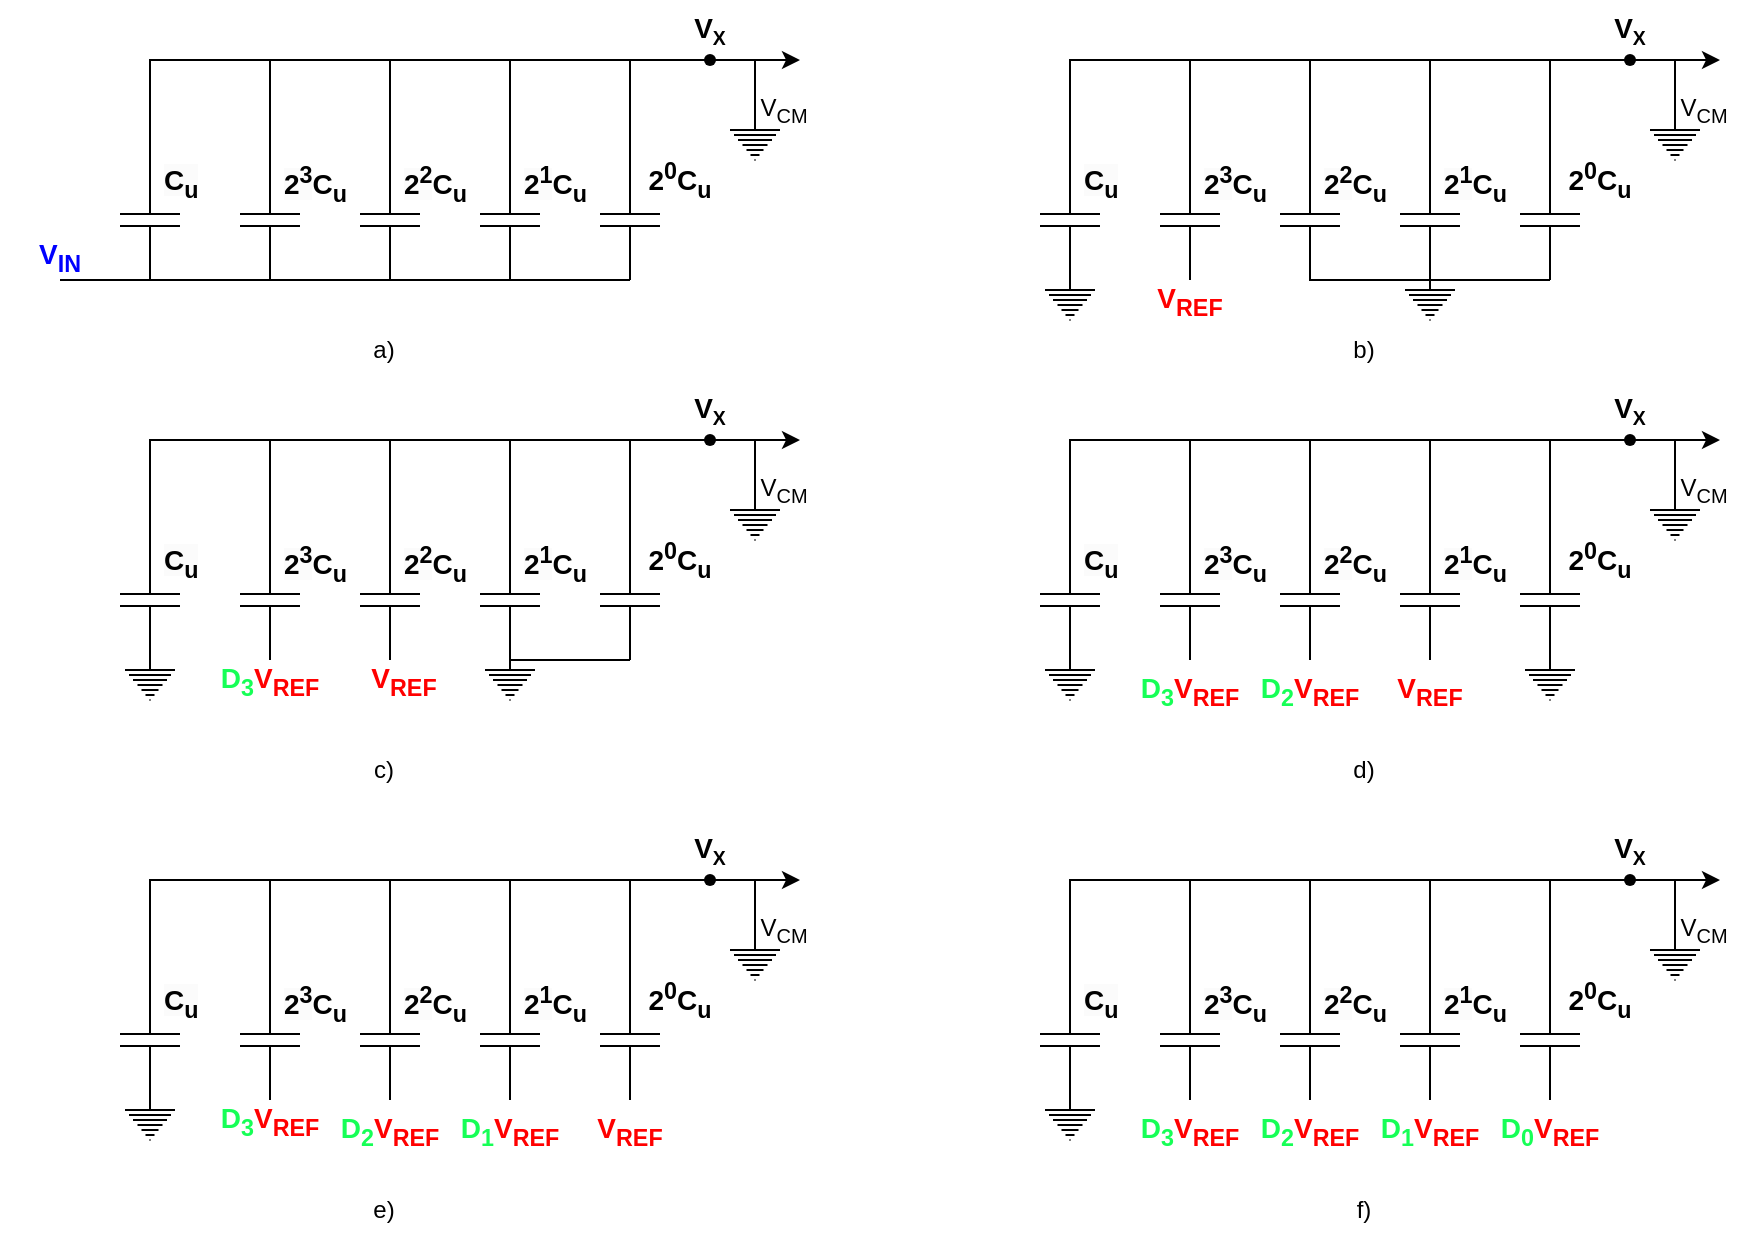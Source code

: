 <mxfile version="27.0.9">
  <diagram name="Page-1" id="g86PJRVJaRZaEtVmAjA3">
    <mxGraphModel dx="1158" dy="698" grid="1" gridSize="10" guides="1" tooltips="1" connect="1" arrows="1" fold="1" page="1" pageScale="1" pageWidth="1100" pageHeight="850" math="0" shadow="0">
      <root>
        <mxCell id="0" />
        <mxCell id="1" parent="0" />
        <mxCell id="wHqHXN-_HZQWXhaXYnvo-1" value="" style="pointerEvents=1;verticalLabelPosition=bottom;shadow=0;dashed=0;align=center;html=1;verticalAlign=top;shape=mxgraph.electrical.capacitors.capacitor_1;rotation=90;" vertex="1" parent="1">
          <mxGeometry x="163" y="205" width="60" height="30" as="geometry" />
        </mxCell>
        <mxCell id="wHqHXN-_HZQWXhaXYnvo-2" value="" style="pointerEvents=1;verticalLabelPosition=bottom;shadow=0;dashed=0;align=center;html=1;verticalAlign=top;shape=mxgraph.electrical.capacitors.capacitor_1;rotation=90;" vertex="1" parent="1">
          <mxGeometry x="223" y="205" width="60" height="30" as="geometry" />
        </mxCell>
        <mxCell id="wHqHXN-_HZQWXhaXYnvo-3" value="" style="pointerEvents=1;verticalLabelPosition=bottom;shadow=0;dashed=0;align=center;html=1;verticalAlign=top;shape=mxgraph.electrical.capacitors.capacitor_1;rotation=90;" vertex="1" parent="1">
          <mxGeometry x="283" y="205" width="60" height="30" as="geometry" />
        </mxCell>
        <mxCell id="wHqHXN-_HZQWXhaXYnvo-4" value="" style="pointerEvents=1;verticalLabelPosition=bottom;shadow=0;dashed=0;align=center;html=1;verticalAlign=top;shape=mxgraph.electrical.capacitors.capacitor_1;rotation=90;" vertex="1" parent="1">
          <mxGeometry x="343" y="205" width="60" height="30" as="geometry" />
        </mxCell>
        <mxCell id="wHqHXN-_HZQWXhaXYnvo-5" value="" style="pointerEvents=1;verticalLabelPosition=bottom;shadow=0;dashed=0;align=center;html=1;verticalAlign=top;shape=mxgraph.electrical.capacitors.capacitor_1;rotation=90;" vertex="1" parent="1">
          <mxGeometry x="403" y="205" width="60" height="30" as="geometry" />
        </mxCell>
        <mxCell id="wHqHXN-_HZQWXhaXYnvo-6" value="" style="endArrow=none;html=1;rounded=0;exitX=0;exitY=0.5;exitDx=0;exitDy=0;exitPerimeter=0;" edge="1" parent="1">
          <mxGeometry width="50" height="50" relative="1" as="geometry">
            <mxPoint x="193" y="206" as="sourcePoint" />
            <mxPoint x="193" y="140" as="targetPoint" />
          </mxGeometry>
        </mxCell>
        <mxCell id="wHqHXN-_HZQWXhaXYnvo-7" value="" style="endArrow=none;html=1;rounded=0;exitX=0;exitY=0.5;exitDx=0;exitDy=0;exitPerimeter=0;" edge="1" parent="1">
          <mxGeometry width="50" height="50" relative="1" as="geometry">
            <mxPoint x="253" y="205" as="sourcePoint" />
            <mxPoint x="253" y="140" as="targetPoint" />
          </mxGeometry>
        </mxCell>
        <mxCell id="wHqHXN-_HZQWXhaXYnvo-8" value="" style="endArrow=none;html=1;rounded=0;exitX=0;exitY=0.5;exitDx=0;exitDy=0;exitPerimeter=0;" edge="1" parent="1">
          <mxGeometry width="50" height="50" relative="1" as="geometry">
            <mxPoint x="313" y="216" as="sourcePoint" />
            <mxPoint x="313" y="140" as="targetPoint" />
          </mxGeometry>
        </mxCell>
        <mxCell id="wHqHXN-_HZQWXhaXYnvo-9" value="" style="endArrow=none;html=1;rounded=0;exitX=0;exitY=0.5;exitDx=0;exitDy=0;exitPerimeter=0;" edge="1" parent="1">
          <mxGeometry width="50" height="50" relative="1" as="geometry">
            <mxPoint x="373" y="211" as="sourcePoint" />
            <mxPoint x="373" y="140" as="targetPoint" />
          </mxGeometry>
        </mxCell>
        <mxCell id="wHqHXN-_HZQWXhaXYnvo-10" value="" style="endArrow=none;html=1;rounded=0;exitX=0;exitY=0.5;exitDx=0;exitDy=0;exitPerimeter=0;" edge="1" parent="1">
          <mxGeometry width="50" height="50" relative="1" as="geometry">
            <mxPoint x="433" y="210" as="sourcePoint" />
            <mxPoint x="433" y="140" as="targetPoint" />
          </mxGeometry>
        </mxCell>
        <mxCell id="wHqHXN-_HZQWXhaXYnvo-11" value="&lt;font style=&quot;font-size: 14px;&quot;&gt;&lt;b&gt;2&lt;sup style=&quot;&quot;&gt;0&lt;/sup&gt;&lt;/b&gt;&lt;/font&gt;&lt;b style=&quot;font-size: 14px;&quot;&gt;C&lt;sub&gt;u&lt;/sub&gt;&lt;/b&gt;" style="text;strokeColor=none;align=center;fillColor=none;html=1;verticalAlign=middle;whiteSpace=wrap;rounded=0;" vertex="1" parent="1">
          <mxGeometry x="428" y="185" width="60" height="30" as="geometry" />
        </mxCell>
        <mxCell id="wHqHXN-_HZQWXhaXYnvo-12" value="&lt;b style=&quot;forced-color-adjust: none; color: rgb(0, 0, 0); font-family: Helvetica; font-size: 14px; font-style: normal; font-variant-ligatures: normal; font-variant-caps: normal; letter-spacing: normal; orphans: 2; text-align: center; text-indent: 0px; text-transform: none; widows: 2; word-spacing: 0px; -webkit-text-stroke-width: 0px; white-space: normal; background-color: rgb(251, 251, 251); text-decoration-thickness: initial; text-decoration-style: initial; text-decoration-color: initial;&quot;&gt;2&lt;sup&gt;1&lt;/sup&gt;&lt;/b&gt;&lt;b style=&quot;font-size: 14px; text-align: center;&quot;&gt;C&lt;sub&gt;u&lt;/sub&gt;&lt;/b&gt;" style="text;whiteSpace=wrap;html=1;" vertex="1" parent="1">
          <mxGeometry x="378" y="182.5" width="60" height="40" as="geometry" />
        </mxCell>
        <mxCell id="wHqHXN-_HZQWXhaXYnvo-13" value="&lt;b style=&quot;forced-color-adjust: none; color: rgb(0, 0, 0); font-family: Helvetica; font-size: 14px; font-style: normal; font-variant-ligatures: normal; font-variant-caps: normal; letter-spacing: normal; orphans: 2; text-align: center; text-indent: 0px; text-transform: none; widows: 2; word-spacing: 0px; -webkit-text-stroke-width: 0px; white-space: normal; background-color: rgb(251, 251, 251); text-decoration-thickness: initial; text-decoration-style: initial; text-decoration-color: initial;&quot;&gt;2&lt;sup&gt;2&lt;/sup&gt;&lt;/b&gt;&lt;b style=&quot;font-size: 14px; text-align: center;&quot;&gt;C&lt;sub&gt;u&lt;/sub&gt;&lt;/b&gt;" style="text;whiteSpace=wrap;html=1;" vertex="1" parent="1">
          <mxGeometry x="318" y="182.5" width="60" height="40" as="geometry" />
        </mxCell>
        <mxCell id="wHqHXN-_HZQWXhaXYnvo-14" value="&lt;b style=&quot;forced-color-adjust: none; color: rgb(0, 0, 0); font-family: Helvetica; font-size: 14px; font-style: normal; font-variant-ligatures: normal; font-variant-caps: normal; letter-spacing: normal; orphans: 2; text-align: center; text-indent: 0px; text-transform: none; widows: 2; word-spacing: 0px; -webkit-text-stroke-width: 0px; white-space: normal; background-color: rgb(251, 251, 251); text-decoration-thickness: initial; text-decoration-style: initial; text-decoration-color: initial;&quot;&gt;2&lt;sup&gt;3&lt;/sup&gt;&lt;/b&gt;&lt;b style=&quot;font-size: 14px; text-align: center;&quot;&gt;C&lt;sub&gt;u&lt;/sub&gt;&lt;/b&gt;" style="text;whiteSpace=wrap;html=1;" vertex="1" parent="1">
          <mxGeometry x="258" y="182.5" width="60" height="40" as="geometry" />
        </mxCell>
        <mxCell id="wHqHXN-_HZQWXhaXYnvo-15" value="&lt;div style=&quot;text-align: center;&quot;&gt;&lt;span style=&quot;font-size: 14px; background-color: rgb(251, 251, 251);&quot;&gt;&lt;b&gt;C&lt;sub&gt;u&lt;/sub&gt;&lt;/b&gt;&lt;/span&gt;&lt;/div&gt;" style="text;whiteSpace=wrap;html=1;" vertex="1" parent="1">
          <mxGeometry x="198" y="185" width="45" height="35" as="geometry" />
        </mxCell>
        <mxCell id="wHqHXN-_HZQWXhaXYnvo-16" value="" style="shape=waypoint;sketch=0;fillStyle=solid;size=6;pointerEvents=1;points=[];fillColor=none;resizable=0;rotatable=0;perimeter=centerPerimeter;snapToPoint=1;" vertex="1" parent="1">
          <mxGeometry x="463" y="130" width="20" height="20" as="geometry" />
        </mxCell>
        <mxCell id="wHqHXN-_HZQWXhaXYnvo-17" value="" style="endArrow=none;html=1;rounded=0;entryX=0;entryY=0.835;entryDx=0;entryDy=0;entryPerimeter=0;" edge="1" parent="1">
          <mxGeometry width="50" height="50" relative="1" as="geometry">
            <mxPoint x="192.5" y="140" as="sourcePoint" />
            <mxPoint x="510" y="140" as="targetPoint" />
          </mxGeometry>
        </mxCell>
        <mxCell id="wHqHXN-_HZQWXhaXYnvo-18" value="&lt;b&gt;&lt;font style=&quot;font-size: 14px;&quot;&gt;V&lt;/font&gt;&lt;font style=&quot;font-size: 11.667px;&quot;&gt;&lt;sub&gt;X&lt;/sub&gt;&lt;/font&gt;&lt;/b&gt;" style="text;strokeColor=none;align=center;fillColor=none;html=1;verticalAlign=middle;whiteSpace=wrap;rounded=0;" vertex="1" parent="1">
          <mxGeometry x="443" y="110" width="60" height="30" as="geometry" />
        </mxCell>
        <mxCell id="wHqHXN-_HZQWXhaXYnvo-19" value="" style="endArrow=classic;html=1;rounded=0;exitX=0.25;exitY=1;exitDx=0;exitDy=0;" edge="1" parent="1" source="wHqHXN-_HZQWXhaXYnvo-18">
          <mxGeometry width="50" height="50" relative="1" as="geometry">
            <mxPoint x="318" y="240" as="sourcePoint" />
            <mxPoint x="518" y="140" as="targetPoint" />
          </mxGeometry>
        </mxCell>
        <mxCell id="wHqHXN-_HZQWXhaXYnvo-20" value="" style="endArrow=none;html=1;rounded=0;entryX=1;entryY=0.5;entryDx=0;entryDy=0;entryPerimeter=0;" edge="1" parent="1" target="wHqHXN-_HZQWXhaXYnvo-5">
          <mxGeometry width="50" height="50" relative="1" as="geometry">
            <mxPoint x="148" y="250" as="sourcePoint" />
            <mxPoint x="358" y="160" as="targetPoint" />
          </mxGeometry>
        </mxCell>
        <mxCell id="wHqHXN-_HZQWXhaXYnvo-21" value="&lt;b&gt;&lt;font style=&quot;font-size: 14px;&quot;&gt;V&lt;sub style=&quot;&quot;&gt;IN&lt;/sub&gt;&lt;/font&gt;&lt;/b&gt;" style="text;strokeColor=none;align=center;fillColor=none;html=1;verticalAlign=middle;whiteSpace=wrap;rounded=0;fontColor=#0000FF;" vertex="1" parent="1">
          <mxGeometry x="118" y="222.5" width="60" height="30" as="geometry" />
        </mxCell>
        <mxCell id="wHqHXN-_HZQWXhaXYnvo-22" value="" style="pointerEvents=1;verticalLabelPosition=bottom;shadow=0;dashed=0;align=center;html=1;verticalAlign=top;shape=mxgraph.electrical.signal_sources.protective_earth;" vertex="1" parent="1">
          <mxGeometry x="483" y="170" width="25" height="20" as="geometry" />
        </mxCell>
        <mxCell id="wHqHXN-_HZQWXhaXYnvo-23" value="" style="endArrow=none;html=1;rounded=0;exitX=0.5;exitY=0;exitDx=0;exitDy=0;exitPerimeter=0;" edge="1" parent="1" source="wHqHXN-_HZQWXhaXYnvo-22">
          <mxGeometry width="50" height="50" relative="1" as="geometry">
            <mxPoint x="485.5" y="175" as="sourcePoint" />
            <mxPoint x="496" y="140" as="targetPoint" />
            <Array as="points">
              <mxPoint x="495.5" y="140" />
            </Array>
          </mxGeometry>
        </mxCell>
        <mxCell id="wHqHXN-_HZQWXhaXYnvo-24" value="V&lt;sub&gt;CM&lt;/sub&gt;" style="text;strokeColor=none;align=center;fillColor=none;html=1;verticalAlign=middle;whiteSpace=wrap;rounded=0;" vertex="1" parent="1">
          <mxGeometry x="495.5" y="160" width="27.5" height="10" as="geometry" />
        </mxCell>
        <mxCell id="wHqHXN-_HZQWXhaXYnvo-25" value="" style="pointerEvents=1;verticalLabelPosition=bottom;shadow=0;dashed=0;align=center;html=1;verticalAlign=top;shape=mxgraph.electrical.capacitors.capacitor_1;rotation=90;" vertex="1" parent="1">
          <mxGeometry x="623" y="205" width="60" height="30" as="geometry" />
        </mxCell>
        <mxCell id="wHqHXN-_HZQWXhaXYnvo-26" value="" style="pointerEvents=1;verticalLabelPosition=bottom;shadow=0;dashed=0;align=center;html=1;verticalAlign=top;shape=mxgraph.electrical.capacitors.capacitor_1;rotation=90;" vertex="1" parent="1">
          <mxGeometry x="683" y="205" width="60" height="30" as="geometry" />
        </mxCell>
        <mxCell id="wHqHXN-_HZQWXhaXYnvo-27" value="" style="pointerEvents=1;verticalLabelPosition=bottom;shadow=0;dashed=0;align=center;html=1;verticalAlign=top;shape=mxgraph.electrical.capacitors.capacitor_1;rotation=90;" vertex="1" parent="1">
          <mxGeometry x="743" y="205" width="60" height="30" as="geometry" />
        </mxCell>
        <mxCell id="wHqHXN-_HZQWXhaXYnvo-28" value="" style="pointerEvents=1;verticalLabelPosition=bottom;shadow=0;dashed=0;align=center;html=1;verticalAlign=top;shape=mxgraph.electrical.capacitors.capacitor_1;rotation=90;" vertex="1" parent="1">
          <mxGeometry x="803" y="205" width="60" height="30" as="geometry" />
        </mxCell>
        <mxCell id="wHqHXN-_HZQWXhaXYnvo-29" value="" style="pointerEvents=1;verticalLabelPosition=bottom;shadow=0;dashed=0;align=center;html=1;verticalAlign=top;shape=mxgraph.electrical.capacitors.capacitor_1;rotation=90;" vertex="1" parent="1">
          <mxGeometry x="863" y="205" width="60" height="30" as="geometry" />
        </mxCell>
        <mxCell id="wHqHXN-_HZQWXhaXYnvo-30" value="" style="endArrow=none;html=1;rounded=0;exitX=0;exitY=0.5;exitDx=0;exitDy=0;exitPerimeter=0;" edge="1" parent="1">
          <mxGeometry width="50" height="50" relative="1" as="geometry">
            <mxPoint x="653" y="206" as="sourcePoint" />
            <mxPoint x="653" y="140" as="targetPoint" />
          </mxGeometry>
        </mxCell>
        <mxCell id="wHqHXN-_HZQWXhaXYnvo-31" value="" style="endArrow=none;html=1;rounded=0;exitX=0;exitY=0.5;exitDx=0;exitDy=0;exitPerimeter=0;" edge="1" parent="1">
          <mxGeometry width="50" height="50" relative="1" as="geometry">
            <mxPoint x="713" y="205" as="sourcePoint" />
            <mxPoint x="713" y="140" as="targetPoint" />
          </mxGeometry>
        </mxCell>
        <mxCell id="wHqHXN-_HZQWXhaXYnvo-32" value="" style="endArrow=none;html=1;rounded=0;exitX=0;exitY=0.5;exitDx=0;exitDy=0;exitPerimeter=0;" edge="1" parent="1">
          <mxGeometry width="50" height="50" relative="1" as="geometry">
            <mxPoint x="773" y="216" as="sourcePoint" />
            <mxPoint x="773" y="140" as="targetPoint" />
          </mxGeometry>
        </mxCell>
        <mxCell id="wHqHXN-_HZQWXhaXYnvo-33" value="" style="endArrow=none;html=1;rounded=0;exitX=0;exitY=0.5;exitDx=0;exitDy=0;exitPerimeter=0;" edge="1" parent="1">
          <mxGeometry width="50" height="50" relative="1" as="geometry">
            <mxPoint x="833" y="211" as="sourcePoint" />
            <mxPoint x="833" y="140" as="targetPoint" />
          </mxGeometry>
        </mxCell>
        <mxCell id="wHqHXN-_HZQWXhaXYnvo-34" value="" style="endArrow=none;html=1;rounded=0;exitX=0;exitY=0.5;exitDx=0;exitDy=0;exitPerimeter=0;" edge="1" parent="1">
          <mxGeometry width="50" height="50" relative="1" as="geometry">
            <mxPoint x="893" y="210" as="sourcePoint" />
            <mxPoint x="893" y="140" as="targetPoint" />
          </mxGeometry>
        </mxCell>
        <mxCell id="wHqHXN-_HZQWXhaXYnvo-35" value="&lt;font style=&quot;font-size: 14px;&quot;&gt;&lt;b&gt;2&lt;sup style=&quot;&quot;&gt;0&lt;/sup&gt;&lt;/b&gt;&lt;/font&gt;&lt;b style=&quot;font-size: 14px;&quot;&gt;C&lt;sub&gt;u&lt;/sub&gt;&lt;/b&gt;" style="text;strokeColor=none;align=center;fillColor=none;html=1;verticalAlign=middle;whiteSpace=wrap;rounded=0;" vertex="1" parent="1">
          <mxGeometry x="888" y="185" width="60" height="30" as="geometry" />
        </mxCell>
        <mxCell id="wHqHXN-_HZQWXhaXYnvo-36" value="&lt;b style=&quot;forced-color-adjust: none; color: rgb(0, 0, 0); font-family: Helvetica; font-size: 14px; font-style: normal; font-variant-ligatures: normal; font-variant-caps: normal; letter-spacing: normal; orphans: 2; text-align: center; text-indent: 0px; text-transform: none; widows: 2; word-spacing: 0px; -webkit-text-stroke-width: 0px; white-space: normal; background-color: rgb(251, 251, 251); text-decoration-thickness: initial; text-decoration-style: initial; text-decoration-color: initial;&quot;&gt;2&lt;sup&gt;1&lt;/sup&gt;&lt;/b&gt;&lt;b style=&quot;font-size: 14px; text-align: center;&quot;&gt;C&lt;sub&gt;u&lt;/sub&gt;&lt;/b&gt;" style="text;whiteSpace=wrap;html=1;" vertex="1" parent="1">
          <mxGeometry x="838" y="182.5" width="60" height="40" as="geometry" />
        </mxCell>
        <mxCell id="wHqHXN-_HZQWXhaXYnvo-37" value="&lt;b style=&quot;forced-color-adjust: none; color: rgb(0, 0, 0); font-family: Helvetica; font-size: 14px; font-style: normal; font-variant-ligatures: normal; font-variant-caps: normal; letter-spacing: normal; orphans: 2; text-align: center; text-indent: 0px; text-transform: none; widows: 2; word-spacing: 0px; -webkit-text-stroke-width: 0px; white-space: normal; background-color: rgb(251, 251, 251); text-decoration-thickness: initial; text-decoration-style: initial; text-decoration-color: initial;&quot;&gt;2&lt;sup&gt;2&lt;/sup&gt;&lt;/b&gt;&lt;b style=&quot;font-size: 14px; text-align: center;&quot;&gt;C&lt;sub&gt;u&lt;/sub&gt;&lt;/b&gt;" style="text;whiteSpace=wrap;html=1;" vertex="1" parent="1">
          <mxGeometry x="778" y="182.5" width="60" height="40" as="geometry" />
        </mxCell>
        <mxCell id="wHqHXN-_HZQWXhaXYnvo-38" value="&lt;b style=&quot;forced-color-adjust: none; color: rgb(0, 0, 0); font-family: Helvetica; font-size: 14px; font-style: normal; font-variant-ligatures: normal; font-variant-caps: normal; letter-spacing: normal; orphans: 2; text-align: center; text-indent: 0px; text-transform: none; widows: 2; word-spacing: 0px; -webkit-text-stroke-width: 0px; white-space: normal; background-color: rgb(251, 251, 251); text-decoration-thickness: initial; text-decoration-style: initial; text-decoration-color: initial;&quot;&gt;2&lt;sup&gt;3&lt;/sup&gt;&lt;/b&gt;&lt;b style=&quot;font-size: 14px; text-align: center;&quot;&gt;C&lt;sub&gt;u&lt;/sub&gt;&lt;/b&gt;" style="text;whiteSpace=wrap;html=1;" vertex="1" parent="1">
          <mxGeometry x="718" y="182.5" width="60" height="40" as="geometry" />
        </mxCell>
        <mxCell id="wHqHXN-_HZQWXhaXYnvo-39" value="&lt;div style=&quot;text-align: center;&quot;&gt;&lt;span style=&quot;font-size: 14px; background-color: rgb(251, 251, 251);&quot;&gt;&lt;b&gt;C&lt;sub&gt;u&lt;/sub&gt;&lt;/b&gt;&lt;/span&gt;&lt;/div&gt;" style="text;whiteSpace=wrap;html=1;" vertex="1" parent="1">
          <mxGeometry x="658" y="185" width="45" height="35" as="geometry" />
        </mxCell>
        <mxCell id="wHqHXN-_HZQWXhaXYnvo-40" value="" style="shape=waypoint;sketch=0;fillStyle=solid;size=6;pointerEvents=1;points=[];fillColor=none;resizable=0;rotatable=0;perimeter=centerPerimeter;snapToPoint=1;" vertex="1" parent="1">
          <mxGeometry x="923" y="130" width="20" height="20" as="geometry" />
        </mxCell>
        <mxCell id="wHqHXN-_HZQWXhaXYnvo-41" value="" style="endArrow=none;html=1;rounded=0;entryX=0;entryY=0.835;entryDx=0;entryDy=0;entryPerimeter=0;" edge="1" parent="1">
          <mxGeometry width="50" height="50" relative="1" as="geometry">
            <mxPoint x="652.5" y="140" as="sourcePoint" />
            <mxPoint x="970" y="140" as="targetPoint" />
          </mxGeometry>
        </mxCell>
        <mxCell id="wHqHXN-_HZQWXhaXYnvo-42" value="&lt;b&gt;&lt;font style=&quot;font-size: 14px;&quot;&gt;V&lt;/font&gt;&lt;font style=&quot;font-size: 11.667px;&quot;&gt;&lt;sub&gt;X&lt;/sub&gt;&lt;/font&gt;&lt;/b&gt;" style="text;strokeColor=none;align=center;fillColor=none;html=1;verticalAlign=middle;whiteSpace=wrap;rounded=0;" vertex="1" parent="1">
          <mxGeometry x="903" y="110" width="60" height="30" as="geometry" />
        </mxCell>
        <mxCell id="wHqHXN-_HZQWXhaXYnvo-43" value="" style="endArrow=classic;html=1;rounded=0;exitX=0.25;exitY=1;exitDx=0;exitDy=0;" edge="1" parent="1" source="wHqHXN-_HZQWXhaXYnvo-42">
          <mxGeometry width="50" height="50" relative="1" as="geometry">
            <mxPoint x="778" y="240" as="sourcePoint" />
            <mxPoint x="978" y="140" as="targetPoint" />
          </mxGeometry>
        </mxCell>
        <mxCell id="wHqHXN-_HZQWXhaXYnvo-44" value="" style="endArrow=none;html=1;rounded=0;entryX=1;entryY=0.5;entryDx=0;entryDy=0;entryPerimeter=0;" edge="1" parent="1" target="wHqHXN-_HZQWXhaXYnvo-29">
          <mxGeometry width="50" height="50" relative="1" as="geometry">
            <mxPoint x="772.5" y="250" as="sourcePoint" />
            <mxPoint x="818" y="160" as="targetPoint" />
          </mxGeometry>
        </mxCell>
        <mxCell id="wHqHXN-_HZQWXhaXYnvo-45" value="&lt;span style=&quot;font-size: 14px;&quot;&gt;&lt;b&gt;V&lt;sub&gt;REF&lt;/sub&gt;&lt;/b&gt;&lt;/span&gt;" style="text;strokeColor=none;align=center;fillColor=none;html=1;verticalAlign=middle;whiteSpace=wrap;rounded=0;fontColor=#FF0000;" vertex="1" parent="1">
          <mxGeometry x="683" y="245" width="60" height="30" as="geometry" />
        </mxCell>
        <mxCell id="wHqHXN-_HZQWXhaXYnvo-46" value="" style="pointerEvents=1;verticalLabelPosition=bottom;shadow=0;dashed=0;align=center;html=1;verticalAlign=top;shape=mxgraph.electrical.signal_sources.protective_earth;" vertex="1" parent="1">
          <mxGeometry x="943" y="170" width="25" height="20" as="geometry" />
        </mxCell>
        <mxCell id="wHqHXN-_HZQWXhaXYnvo-47" value="" style="endArrow=none;html=1;rounded=0;exitX=0.5;exitY=0;exitDx=0;exitDy=0;exitPerimeter=0;" edge="1" parent="1" source="wHqHXN-_HZQWXhaXYnvo-46">
          <mxGeometry width="50" height="50" relative="1" as="geometry">
            <mxPoint x="945.5" y="175" as="sourcePoint" />
            <mxPoint x="956" y="140" as="targetPoint" />
            <Array as="points">
              <mxPoint x="955.5" y="140" />
            </Array>
          </mxGeometry>
        </mxCell>
        <mxCell id="wHqHXN-_HZQWXhaXYnvo-48" value="V&lt;sub&gt;CM&lt;/sub&gt;" style="text;strokeColor=none;align=center;fillColor=none;html=1;verticalAlign=middle;whiteSpace=wrap;rounded=0;" vertex="1" parent="1">
          <mxGeometry x="955.5" y="160" width="27.5" height="10" as="geometry" />
        </mxCell>
        <mxCell id="wHqHXN-_HZQWXhaXYnvo-49" value="" style="pointerEvents=1;verticalLabelPosition=bottom;shadow=0;dashed=0;align=center;html=1;verticalAlign=top;shape=mxgraph.electrical.signal_sources.protective_earth;" vertex="1" parent="1">
          <mxGeometry x="820.5" y="250" width="25" height="20" as="geometry" />
        </mxCell>
        <mxCell id="wHqHXN-_HZQWXhaXYnvo-50" value="" style="pointerEvents=1;verticalLabelPosition=bottom;shadow=0;dashed=0;align=center;html=1;verticalAlign=top;shape=mxgraph.electrical.signal_sources.protective_earth;" vertex="1" parent="1">
          <mxGeometry x="640.5" y="250" width="25" height="20" as="geometry" />
        </mxCell>
        <mxCell id="wHqHXN-_HZQWXhaXYnvo-51" value="" style="pointerEvents=1;verticalLabelPosition=bottom;shadow=0;dashed=0;align=center;html=1;verticalAlign=top;shape=mxgraph.electrical.capacitors.capacitor_1;rotation=90;" vertex="1" parent="1">
          <mxGeometry x="163" y="395" width="60" height="30" as="geometry" />
        </mxCell>
        <mxCell id="wHqHXN-_HZQWXhaXYnvo-52" value="" style="pointerEvents=1;verticalLabelPosition=bottom;shadow=0;dashed=0;align=center;html=1;verticalAlign=top;shape=mxgraph.electrical.capacitors.capacitor_1;rotation=90;" vertex="1" parent="1">
          <mxGeometry x="223" y="395" width="60" height="30" as="geometry" />
        </mxCell>
        <mxCell id="wHqHXN-_HZQWXhaXYnvo-53" value="" style="pointerEvents=1;verticalLabelPosition=bottom;shadow=0;dashed=0;align=center;html=1;verticalAlign=top;shape=mxgraph.electrical.capacitors.capacitor_1;rotation=90;" vertex="1" parent="1">
          <mxGeometry x="283" y="395" width="60" height="30" as="geometry" />
        </mxCell>
        <mxCell id="wHqHXN-_HZQWXhaXYnvo-54" value="" style="pointerEvents=1;verticalLabelPosition=bottom;shadow=0;dashed=0;align=center;html=1;verticalAlign=top;shape=mxgraph.electrical.capacitors.capacitor_1;rotation=90;" vertex="1" parent="1">
          <mxGeometry x="343" y="395" width="60" height="30" as="geometry" />
        </mxCell>
        <mxCell id="wHqHXN-_HZQWXhaXYnvo-55" value="" style="pointerEvents=1;verticalLabelPosition=bottom;shadow=0;dashed=0;align=center;html=1;verticalAlign=top;shape=mxgraph.electrical.capacitors.capacitor_1;rotation=90;" vertex="1" parent="1">
          <mxGeometry x="403" y="395" width="60" height="30" as="geometry" />
        </mxCell>
        <mxCell id="wHqHXN-_HZQWXhaXYnvo-56" value="" style="endArrow=none;html=1;rounded=0;exitX=0;exitY=0.5;exitDx=0;exitDy=0;exitPerimeter=0;" edge="1" parent="1">
          <mxGeometry width="50" height="50" relative="1" as="geometry">
            <mxPoint x="193" y="396" as="sourcePoint" />
            <mxPoint x="193" y="330" as="targetPoint" />
          </mxGeometry>
        </mxCell>
        <mxCell id="wHqHXN-_HZQWXhaXYnvo-57" value="" style="endArrow=none;html=1;rounded=0;exitX=0;exitY=0.5;exitDx=0;exitDy=0;exitPerimeter=0;" edge="1" parent="1">
          <mxGeometry width="50" height="50" relative="1" as="geometry">
            <mxPoint x="253" y="395" as="sourcePoint" />
            <mxPoint x="253" y="330" as="targetPoint" />
          </mxGeometry>
        </mxCell>
        <mxCell id="wHqHXN-_HZQWXhaXYnvo-58" value="" style="endArrow=none;html=1;rounded=0;exitX=0;exitY=0.5;exitDx=0;exitDy=0;exitPerimeter=0;" edge="1" parent="1">
          <mxGeometry width="50" height="50" relative="1" as="geometry">
            <mxPoint x="313" y="406" as="sourcePoint" />
            <mxPoint x="313" y="330" as="targetPoint" />
          </mxGeometry>
        </mxCell>
        <mxCell id="wHqHXN-_HZQWXhaXYnvo-59" value="" style="endArrow=none;html=1;rounded=0;exitX=0;exitY=0.5;exitDx=0;exitDy=0;exitPerimeter=0;" edge="1" parent="1">
          <mxGeometry width="50" height="50" relative="1" as="geometry">
            <mxPoint x="373" y="401" as="sourcePoint" />
            <mxPoint x="373" y="330" as="targetPoint" />
          </mxGeometry>
        </mxCell>
        <mxCell id="wHqHXN-_HZQWXhaXYnvo-60" value="" style="endArrow=none;html=1;rounded=0;exitX=0;exitY=0.5;exitDx=0;exitDy=0;exitPerimeter=0;" edge="1" parent="1">
          <mxGeometry width="50" height="50" relative="1" as="geometry">
            <mxPoint x="433" y="400" as="sourcePoint" />
            <mxPoint x="433" y="330" as="targetPoint" />
          </mxGeometry>
        </mxCell>
        <mxCell id="wHqHXN-_HZQWXhaXYnvo-61" value="&lt;font style=&quot;font-size: 14px;&quot;&gt;&lt;b&gt;2&lt;sup style=&quot;&quot;&gt;0&lt;/sup&gt;&lt;/b&gt;&lt;/font&gt;&lt;b style=&quot;font-size: 14px;&quot;&gt;C&lt;sub&gt;u&lt;/sub&gt;&lt;/b&gt;" style="text;strokeColor=none;align=center;fillColor=none;html=1;verticalAlign=middle;whiteSpace=wrap;rounded=0;" vertex="1" parent="1">
          <mxGeometry x="428" y="375" width="60" height="30" as="geometry" />
        </mxCell>
        <mxCell id="wHqHXN-_HZQWXhaXYnvo-62" value="&lt;b style=&quot;forced-color-adjust: none; color: rgb(0, 0, 0); font-family: Helvetica; font-size: 14px; font-style: normal; font-variant-ligatures: normal; font-variant-caps: normal; letter-spacing: normal; orphans: 2; text-align: center; text-indent: 0px; text-transform: none; widows: 2; word-spacing: 0px; -webkit-text-stroke-width: 0px; white-space: normal; background-color: rgb(251, 251, 251); text-decoration-thickness: initial; text-decoration-style: initial; text-decoration-color: initial;&quot;&gt;2&lt;sup&gt;1&lt;/sup&gt;&lt;/b&gt;&lt;b style=&quot;font-size: 14px; text-align: center;&quot;&gt;C&lt;sub&gt;u&lt;/sub&gt;&lt;/b&gt;" style="text;whiteSpace=wrap;html=1;" vertex="1" parent="1">
          <mxGeometry x="378" y="372.5" width="60" height="40" as="geometry" />
        </mxCell>
        <mxCell id="wHqHXN-_HZQWXhaXYnvo-63" value="&lt;b style=&quot;forced-color-adjust: none; color: rgb(0, 0, 0); font-family: Helvetica; font-size: 14px; font-style: normal; font-variant-ligatures: normal; font-variant-caps: normal; letter-spacing: normal; orphans: 2; text-align: center; text-indent: 0px; text-transform: none; widows: 2; word-spacing: 0px; -webkit-text-stroke-width: 0px; white-space: normal; background-color: rgb(251, 251, 251); text-decoration-thickness: initial; text-decoration-style: initial; text-decoration-color: initial;&quot;&gt;2&lt;sup&gt;2&lt;/sup&gt;&lt;/b&gt;&lt;b style=&quot;font-size: 14px; text-align: center;&quot;&gt;C&lt;sub&gt;u&lt;/sub&gt;&lt;/b&gt;" style="text;whiteSpace=wrap;html=1;" vertex="1" parent="1">
          <mxGeometry x="318" y="372.5" width="60" height="40" as="geometry" />
        </mxCell>
        <mxCell id="wHqHXN-_HZQWXhaXYnvo-64" value="&lt;b style=&quot;forced-color-adjust: none; color: rgb(0, 0, 0); font-family: Helvetica; font-size: 14px; font-style: normal; font-variant-ligatures: normal; font-variant-caps: normal; letter-spacing: normal; orphans: 2; text-align: center; text-indent: 0px; text-transform: none; widows: 2; word-spacing: 0px; -webkit-text-stroke-width: 0px; white-space: normal; background-color: rgb(251, 251, 251); text-decoration-thickness: initial; text-decoration-style: initial; text-decoration-color: initial;&quot;&gt;2&lt;sup&gt;3&lt;/sup&gt;&lt;/b&gt;&lt;b style=&quot;font-size: 14px; text-align: center;&quot;&gt;C&lt;sub&gt;u&lt;/sub&gt;&lt;/b&gt;" style="text;whiteSpace=wrap;html=1;" vertex="1" parent="1">
          <mxGeometry x="258" y="372.5" width="60" height="40" as="geometry" />
        </mxCell>
        <mxCell id="wHqHXN-_HZQWXhaXYnvo-65" value="&lt;div style=&quot;text-align: center;&quot;&gt;&lt;span style=&quot;font-size: 14px; background-color: rgb(251, 251, 251);&quot;&gt;&lt;b&gt;C&lt;sub&gt;u&lt;/sub&gt;&lt;/b&gt;&lt;/span&gt;&lt;/div&gt;" style="text;whiteSpace=wrap;html=1;" vertex="1" parent="1">
          <mxGeometry x="198" y="375" width="45" height="35" as="geometry" />
        </mxCell>
        <mxCell id="wHqHXN-_HZQWXhaXYnvo-66" value="" style="shape=waypoint;sketch=0;fillStyle=solid;size=6;pointerEvents=1;points=[];fillColor=none;resizable=0;rotatable=0;perimeter=centerPerimeter;snapToPoint=1;" vertex="1" parent="1">
          <mxGeometry x="463" y="320" width="20" height="20" as="geometry" />
        </mxCell>
        <mxCell id="wHqHXN-_HZQWXhaXYnvo-67" value="" style="endArrow=none;html=1;rounded=0;entryX=0;entryY=0.835;entryDx=0;entryDy=0;entryPerimeter=0;" edge="1" parent="1">
          <mxGeometry width="50" height="50" relative="1" as="geometry">
            <mxPoint x="192.5" y="330" as="sourcePoint" />
            <mxPoint x="510" y="330" as="targetPoint" />
          </mxGeometry>
        </mxCell>
        <mxCell id="wHqHXN-_HZQWXhaXYnvo-68" value="&lt;b&gt;&lt;font style=&quot;font-size: 14px;&quot;&gt;V&lt;/font&gt;&lt;font style=&quot;font-size: 11.667px;&quot;&gt;&lt;sub&gt;X&lt;/sub&gt;&lt;/font&gt;&lt;/b&gt;" style="text;strokeColor=none;align=center;fillColor=none;html=1;verticalAlign=middle;whiteSpace=wrap;rounded=0;" vertex="1" parent="1">
          <mxGeometry x="443" y="300" width="60" height="30" as="geometry" />
        </mxCell>
        <mxCell id="wHqHXN-_HZQWXhaXYnvo-69" value="" style="endArrow=classic;html=1;rounded=0;exitX=0.25;exitY=1;exitDx=0;exitDy=0;" edge="1" parent="1" source="wHqHXN-_HZQWXhaXYnvo-68">
          <mxGeometry width="50" height="50" relative="1" as="geometry">
            <mxPoint x="318" y="430" as="sourcePoint" />
            <mxPoint x="518" y="330" as="targetPoint" />
          </mxGeometry>
        </mxCell>
        <mxCell id="wHqHXN-_HZQWXhaXYnvo-70" value="" style="endArrow=none;html=1;rounded=0;entryX=1;entryY=0.5;entryDx=0;entryDy=0;entryPerimeter=0;exitX=0.5;exitY=0;exitDx=0;exitDy=0;exitPerimeter=0;" edge="1" parent="1" target="wHqHXN-_HZQWXhaXYnvo-55" source="wHqHXN-_HZQWXhaXYnvo-75">
          <mxGeometry width="50" height="50" relative="1" as="geometry">
            <mxPoint x="312.5" y="440" as="sourcePoint" />
            <mxPoint x="358" y="350" as="targetPoint" />
          </mxGeometry>
        </mxCell>
        <mxCell id="wHqHXN-_HZQWXhaXYnvo-71" value="&lt;span style=&quot;font-size: 14px;&quot;&gt;&lt;b&gt;&lt;font style=&quot;color: rgb(22, 255, 86);&quot;&gt;D&lt;sub style=&quot;&quot;&gt;3&lt;/sub&gt;&lt;/font&gt;V&lt;sub&gt;REF&lt;/sub&gt;&lt;/b&gt;&lt;/span&gt;" style="text;strokeColor=none;align=center;fillColor=none;html=1;verticalAlign=middle;whiteSpace=wrap;rounded=0;fontColor=#FF0000;" vertex="1" parent="1">
          <mxGeometry x="223" y="435" width="60" height="30" as="geometry" />
        </mxCell>
        <mxCell id="wHqHXN-_HZQWXhaXYnvo-72" value="" style="pointerEvents=1;verticalLabelPosition=bottom;shadow=0;dashed=0;align=center;html=1;verticalAlign=top;shape=mxgraph.electrical.signal_sources.protective_earth;" vertex="1" parent="1">
          <mxGeometry x="483" y="360" width="25" height="20" as="geometry" />
        </mxCell>
        <mxCell id="wHqHXN-_HZQWXhaXYnvo-73" value="" style="endArrow=none;html=1;rounded=0;exitX=0.5;exitY=0;exitDx=0;exitDy=0;exitPerimeter=0;" edge="1" parent="1" source="wHqHXN-_HZQWXhaXYnvo-72">
          <mxGeometry width="50" height="50" relative="1" as="geometry">
            <mxPoint x="485.5" y="365" as="sourcePoint" />
            <mxPoint x="496" y="330" as="targetPoint" />
            <Array as="points">
              <mxPoint x="495.5" y="330" />
            </Array>
          </mxGeometry>
        </mxCell>
        <mxCell id="wHqHXN-_HZQWXhaXYnvo-74" value="V&lt;sub&gt;CM&lt;/sub&gt;" style="text;strokeColor=none;align=center;fillColor=none;html=1;verticalAlign=middle;whiteSpace=wrap;rounded=0;" vertex="1" parent="1">
          <mxGeometry x="495.5" y="350" width="27.5" height="10" as="geometry" />
        </mxCell>
        <mxCell id="wHqHXN-_HZQWXhaXYnvo-75" value="" style="pointerEvents=1;verticalLabelPosition=bottom;shadow=0;dashed=0;align=center;html=1;verticalAlign=top;shape=mxgraph.electrical.signal_sources.protective_earth;" vertex="1" parent="1">
          <mxGeometry x="360.5" y="440" width="25" height="20" as="geometry" />
        </mxCell>
        <mxCell id="wHqHXN-_HZQWXhaXYnvo-76" value="" style="pointerEvents=1;verticalLabelPosition=bottom;shadow=0;dashed=0;align=center;html=1;verticalAlign=top;shape=mxgraph.electrical.signal_sources.protective_earth;" vertex="1" parent="1">
          <mxGeometry x="180.5" y="440" width="25" height="20" as="geometry" />
        </mxCell>
        <mxCell id="wHqHXN-_HZQWXhaXYnvo-77" value="" style="pointerEvents=1;verticalLabelPosition=bottom;shadow=0;dashed=0;align=center;html=1;verticalAlign=top;shape=mxgraph.electrical.capacitors.capacitor_1;rotation=90;" vertex="1" parent="1">
          <mxGeometry x="623" y="395" width="60" height="30" as="geometry" />
        </mxCell>
        <mxCell id="wHqHXN-_HZQWXhaXYnvo-78" value="" style="pointerEvents=1;verticalLabelPosition=bottom;shadow=0;dashed=0;align=center;html=1;verticalAlign=top;shape=mxgraph.electrical.capacitors.capacitor_1;rotation=90;" vertex="1" parent="1">
          <mxGeometry x="683" y="395" width="60" height="30" as="geometry" />
        </mxCell>
        <mxCell id="wHqHXN-_HZQWXhaXYnvo-79" value="" style="pointerEvents=1;verticalLabelPosition=bottom;shadow=0;dashed=0;align=center;html=1;verticalAlign=top;shape=mxgraph.electrical.capacitors.capacitor_1;rotation=90;" vertex="1" parent="1">
          <mxGeometry x="743" y="395" width="60" height="30" as="geometry" />
        </mxCell>
        <mxCell id="wHqHXN-_HZQWXhaXYnvo-80" value="" style="pointerEvents=1;verticalLabelPosition=bottom;shadow=0;dashed=0;align=center;html=1;verticalAlign=top;shape=mxgraph.electrical.capacitors.capacitor_1;rotation=90;" vertex="1" parent="1">
          <mxGeometry x="803" y="395" width="60" height="30" as="geometry" />
        </mxCell>
        <mxCell id="wHqHXN-_HZQWXhaXYnvo-81" value="" style="pointerEvents=1;verticalLabelPosition=bottom;shadow=0;dashed=0;align=center;html=1;verticalAlign=top;shape=mxgraph.electrical.capacitors.capacitor_1;rotation=90;" vertex="1" parent="1">
          <mxGeometry x="863" y="395" width="60" height="30" as="geometry" />
        </mxCell>
        <mxCell id="wHqHXN-_HZQWXhaXYnvo-82" value="" style="endArrow=none;html=1;rounded=0;exitX=0;exitY=0.5;exitDx=0;exitDy=0;exitPerimeter=0;" edge="1" parent="1">
          <mxGeometry width="50" height="50" relative="1" as="geometry">
            <mxPoint x="653" y="396" as="sourcePoint" />
            <mxPoint x="653" y="330" as="targetPoint" />
          </mxGeometry>
        </mxCell>
        <mxCell id="wHqHXN-_HZQWXhaXYnvo-83" value="" style="endArrow=none;html=1;rounded=0;exitX=0;exitY=0.5;exitDx=0;exitDy=0;exitPerimeter=0;" edge="1" parent="1">
          <mxGeometry width="50" height="50" relative="1" as="geometry">
            <mxPoint x="713" y="395" as="sourcePoint" />
            <mxPoint x="713" y="330" as="targetPoint" />
          </mxGeometry>
        </mxCell>
        <mxCell id="wHqHXN-_HZQWXhaXYnvo-84" value="" style="endArrow=none;html=1;rounded=0;exitX=0;exitY=0.5;exitDx=0;exitDy=0;exitPerimeter=0;" edge="1" parent="1">
          <mxGeometry width="50" height="50" relative="1" as="geometry">
            <mxPoint x="773" y="406" as="sourcePoint" />
            <mxPoint x="773" y="330" as="targetPoint" />
          </mxGeometry>
        </mxCell>
        <mxCell id="wHqHXN-_HZQWXhaXYnvo-85" value="" style="endArrow=none;html=1;rounded=0;exitX=0;exitY=0.5;exitDx=0;exitDy=0;exitPerimeter=0;" edge="1" parent="1">
          <mxGeometry width="50" height="50" relative="1" as="geometry">
            <mxPoint x="833" y="401" as="sourcePoint" />
            <mxPoint x="833" y="330" as="targetPoint" />
          </mxGeometry>
        </mxCell>
        <mxCell id="wHqHXN-_HZQWXhaXYnvo-86" value="" style="endArrow=none;html=1;rounded=0;exitX=0;exitY=0.5;exitDx=0;exitDy=0;exitPerimeter=0;" edge="1" parent="1">
          <mxGeometry width="50" height="50" relative="1" as="geometry">
            <mxPoint x="893" y="400" as="sourcePoint" />
            <mxPoint x="893" y="330" as="targetPoint" />
          </mxGeometry>
        </mxCell>
        <mxCell id="wHqHXN-_HZQWXhaXYnvo-87" value="&lt;font style=&quot;font-size: 14px;&quot;&gt;&lt;b&gt;2&lt;sup style=&quot;&quot;&gt;0&lt;/sup&gt;&lt;/b&gt;&lt;/font&gt;&lt;b style=&quot;font-size: 14px;&quot;&gt;C&lt;sub&gt;u&lt;/sub&gt;&lt;/b&gt;" style="text;strokeColor=none;align=center;fillColor=none;html=1;verticalAlign=middle;whiteSpace=wrap;rounded=0;" vertex="1" parent="1">
          <mxGeometry x="888" y="375" width="60" height="30" as="geometry" />
        </mxCell>
        <mxCell id="wHqHXN-_HZQWXhaXYnvo-88" value="&lt;b style=&quot;forced-color-adjust: none; color: rgb(0, 0, 0); font-family: Helvetica; font-size: 14px; font-style: normal; font-variant-ligatures: normal; font-variant-caps: normal; letter-spacing: normal; orphans: 2; text-align: center; text-indent: 0px; text-transform: none; widows: 2; word-spacing: 0px; -webkit-text-stroke-width: 0px; white-space: normal; background-color: rgb(251, 251, 251); text-decoration-thickness: initial; text-decoration-style: initial; text-decoration-color: initial;&quot;&gt;2&lt;sup&gt;1&lt;/sup&gt;&lt;/b&gt;&lt;b style=&quot;font-size: 14px; text-align: center;&quot;&gt;C&lt;sub&gt;u&lt;/sub&gt;&lt;/b&gt;" style="text;whiteSpace=wrap;html=1;" vertex="1" parent="1">
          <mxGeometry x="838" y="372.5" width="60" height="40" as="geometry" />
        </mxCell>
        <mxCell id="wHqHXN-_HZQWXhaXYnvo-89" value="&lt;b style=&quot;forced-color-adjust: none; color: rgb(0, 0, 0); font-family: Helvetica; font-size: 14px; font-style: normal; font-variant-ligatures: normal; font-variant-caps: normal; letter-spacing: normal; orphans: 2; text-align: center; text-indent: 0px; text-transform: none; widows: 2; word-spacing: 0px; -webkit-text-stroke-width: 0px; white-space: normal; background-color: rgb(251, 251, 251); text-decoration-thickness: initial; text-decoration-style: initial; text-decoration-color: initial;&quot;&gt;2&lt;sup&gt;2&lt;/sup&gt;&lt;/b&gt;&lt;b style=&quot;font-size: 14px; text-align: center;&quot;&gt;C&lt;sub&gt;u&lt;/sub&gt;&lt;/b&gt;" style="text;whiteSpace=wrap;html=1;" vertex="1" parent="1">
          <mxGeometry x="778" y="372.5" width="60" height="40" as="geometry" />
        </mxCell>
        <mxCell id="wHqHXN-_HZQWXhaXYnvo-90" value="&lt;b style=&quot;forced-color-adjust: none; color: rgb(0, 0, 0); font-family: Helvetica; font-size: 14px; font-style: normal; font-variant-ligatures: normal; font-variant-caps: normal; letter-spacing: normal; orphans: 2; text-align: center; text-indent: 0px; text-transform: none; widows: 2; word-spacing: 0px; -webkit-text-stroke-width: 0px; white-space: normal; background-color: rgb(251, 251, 251); text-decoration-thickness: initial; text-decoration-style: initial; text-decoration-color: initial;&quot;&gt;2&lt;sup&gt;3&lt;/sup&gt;&lt;/b&gt;&lt;b style=&quot;font-size: 14px; text-align: center;&quot;&gt;C&lt;sub&gt;u&lt;/sub&gt;&lt;/b&gt;" style="text;whiteSpace=wrap;html=1;" vertex="1" parent="1">
          <mxGeometry x="718" y="372.5" width="60" height="40" as="geometry" />
        </mxCell>
        <mxCell id="wHqHXN-_HZQWXhaXYnvo-91" value="&lt;div style=&quot;text-align: center;&quot;&gt;&lt;span style=&quot;font-size: 14px; background-color: rgb(251, 251, 251);&quot;&gt;&lt;b&gt;C&lt;sub&gt;u&lt;/sub&gt;&lt;/b&gt;&lt;/span&gt;&lt;/div&gt;" style="text;whiteSpace=wrap;html=1;" vertex="1" parent="1">
          <mxGeometry x="658" y="375" width="45" height="35" as="geometry" />
        </mxCell>
        <mxCell id="wHqHXN-_HZQWXhaXYnvo-92" value="" style="shape=waypoint;sketch=0;fillStyle=solid;size=6;pointerEvents=1;points=[];fillColor=none;resizable=0;rotatable=0;perimeter=centerPerimeter;snapToPoint=1;" vertex="1" parent="1">
          <mxGeometry x="923" y="320" width="20" height="20" as="geometry" />
        </mxCell>
        <mxCell id="wHqHXN-_HZQWXhaXYnvo-93" value="" style="endArrow=none;html=1;rounded=0;entryX=0;entryY=0.835;entryDx=0;entryDy=0;entryPerimeter=0;" edge="1" parent="1">
          <mxGeometry width="50" height="50" relative="1" as="geometry">
            <mxPoint x="652.5" y="330" as="sourcePoint" />
            <mxPoint x="970" y="330" as="targetPoint" />
          </mxGeometry>
        </mxCell>
        <mxCell id="wHqHXN-_HZQWXhaXYnvo-94" value="&lt;b&gt;&lt;font style=&quot;font-size: 14px;&quot;&gt;V&lt;/font&gt;&lt;font style=&quot;font-size: 11.667px;&quot;&gt;&lt;sub&gt;X&lt;/sub&gt;&lt;/font&gt;&lt;/b&gt;" style="text;strokeColor=none;align=center;fillColor=none;html=1;verticalAlign=middle;whiteSpace=wrap;rounded=0;" vertex="1" parent="1">
          <mxGeometry x="903" y="300" width="60" height="30" as="geometry" />
        </mxCell>
        <mxCell id="wHqHXN-_HZQWXhaXYnvo-95" value="" style="endArrow=classic;html=1;rounded=0;exitX=0.25;exitY=1;exitDx=0;exitDy=0;" edge="1" parent="1" source="wHqHXN-_HZQWXhaXYnvo-94">
          <mxGeometry width="50" height="50" relative="1" as="geometry">
            <mxPoint x="778" y="430" as="sourcePoint" />
            <mxPoint x="978" y="330" as="targetPoint" />
          </mxGeometry>
        </mxCell>
        <mxCell id="wHqHXN-_HZQWXhaXYnvo-97" value="&lt;span style=&quot;font-size: 14px;&quot;&gt;&lt;b&gt;V&lt;sub&gt;REF&lt;/sub&gt;&lt;/b&gt;&lt;/span&gt;" style="text;strokeColor=none;align=center;fillColor=none;html=1;verticalAlign=middle;whiteSpace=wrap;rounded=0;fontColor=#FF0000;" vertex="1" parent="1">
          <mxGeometry x="803" y="440" width="60" height="30" as="geometry" />
        </mxCell>
        <mxCell id="wHqHXN-_HZQWXhaXYnvo-98" value="" style="pointerEvents=1;verticalLabelPosition=bottom;shadow=0;dashed=0;align=center;html=1;verticalAlign=top;shape=mxgraph.electrical.signal_sources.protective_earth;" vertex="1" parent="1">
          <mxGeometry x="943" y="360" width="25" height="20" as="geometry" />
        </mxCell>
        <mxCell id="wHqHXN-_HZQWXhaXYnvo-99" value="" style="endArrow=none;html=1;rounded=0;exitX=0.5;exitY=0;exitDx=0;exitDy=0;exitPerimeter=0;" edge="1" parent="1" source="wHqHXN-_HZQWXhaXYnvo-98">
          <mxGeometry width="50" height="50" relative="1" as="geometry">
            <mxPoint x="945.5" y="365" as="sourcePoint" />
            <mxPoint x="956" y="330" as="targetPoint" />
            <Array as="points">
              <mxPoint x="955.5" y="330" />
            </Array>
          </mxGeometry>
        </mxCell>
        <mxCell id="wHqHXN-_HZQWXhaXYnvo-100" value="V&lt;sub&gt;CM&lt;/sub&gt;" style="text;strokeColor=none;align=center;fillColor=none;html=1;verticalAlign=middle;whiteSpace=wrap;rounded=0;" vertex="1" parent="1">
          <mxGeometry x="955.5" y="350" width="27.5" height="10" as="geometry" />
        </mxCell>
        <mxCell id="wHqHXN-_HZQWXhaXYnvo-101" value="" style="pointerEvents=1;verticalLabelPosition=bottom;shadow=0;dashed=0;align=center;html=1;verticalAlign=top;shape=mxgraph.electrical.signal_sources.protective_earth;" vertex="1" parent="1">
          <mxGeometry x="880.5" y="440" width="25" height="20" as="geometry" />
        </mxCell>
        <mxCell id="wHqHXN-_HZQWXhaXYnvo-102" value="" style="pointerEvents=1;verticalLabelPosition=bottom;shadow=0;dashed=0;align=center;html=1;verticalAlign=top;shape=mxgraph.electrical.signal_sources.protective_earth;" vertex="1" parent="1">
          <mxGeometry x="640.5" y="440" width="25" height="20" as="geometry" />
        </mxCell>
        <mxCell id="wHqHXN-_HZQWXhaXYnvo-103" value="&lt;span style=&quot;font-size: 14px;&quot;&gt;&lt;b&gt;V&lt;sub&gt;REF&lt;/sub&gt;&lt;/b&gt;&lt;/span&gt;" style="text;strokeColor=none;align=center;fillColor=none;html=1;verticalAlign=middle;whiteSpace=wrap;rounded=0;fontColor=#FF0000;" vertex="1" parent="1">
          <mxGeometry x="290" y="435" width="60" height="30" as="geometry" />
        </mxCell>
        <mxCell id="wHqHXN-_HZQWXhaXYnvo-105" value="&lt;span style=&quot;font-size: 14px;&quot;&gt;&lt;b&gt;&lt;font style=&quot;color: rgb(22, 255, 86);&quot;&gt;D&lt;sub style=&quot;&quot;&gt;3&lt;/sub&gt;&lt;/font&gt;V&lt;sub&gt;REF&lt;/sub&gt;&lt;/b&gt;&lt;/span&gt;" style="text;strokeColor=none;align=center;fillColor=none;html=1;verticalAlign=middle;whiteSpace=wrap;rounded=0;fontColor=#FF0000;" vertex="1" parent="1">
          <mxGeometry x="683" y="440" width="60" height="30" as="geometry" />
        </mxCell>
        <mxCell id="wHqHXN-_HZQWXhaXYnvo-106" value="&lt;span style=&quot;font-size: 14px;&quot;&gt;&lt;b&gt;&lt;font color=&quot;#16ff56&quot;&gt;D&lt;sub&gt;2&lt;/sub&gt;&lt;/font&gt;V&lt;sub&gt;REF&lt;/sub&gt;&lt;/b&gt;&lt;/span&gt;" style="text;strokeColor=none;align=center;fillColor=none;html=1;verticalAlign=middle;whiteSpace=wrap;rounded=0;fontColor=#FF0000;" vertex="1" parent="1">
          <mxGeometry x="743" y="440" width="60" height="30" as="geometry" />
        </mxCell>
        <mxCell id="wHqHXN-_HZQWXhaXYnvo-108" value="" style="pointerEvents=1;verticalLabelPosition=bottom;shadow=0;dashed=0;align=center;html=1;verticalAlign=top;shape=mxgraph.electrical.capacitors.capacitor_1;rotation=90;" vertex="1" parent="1">
          <mxGeometry x="163" y="615" width="60" height="30" as="geometry" />
        </mxCell>
        <mxCell id="wHqHXN-_HZQWXhaXYnvo-109" value="" style="pointerEvents=1;verticalLabelPosition=bottom;shadow=0;dashed=0;align=center;html=1;verticalAlign=top;shape=mxgraph.electrical.capacitors.capacitor_1;rotation=90;" vertex="1" parent="1">
          <mxGeometry x="223" y="615" width="60" height="30" as="geometry" />
        </mxCell>
        <mxCell id="wHqHXN-_HZQWXhaXYnvo-110" value="" style="pointerEvents=1;verticalLabelPosition=bottom;shadow=0;dashed=0;align=center;html=1;verticalAlign=top;shape=mxgraph.electrical.capacitors.capacitor_1;rotation=90;" vertex="1" parent="1">
          <mxGeometry x="283" y="615" width="60" height="30" as="geometry" />
        </mxCell>
        <mxCell id="wHqHXN-_HZQWXhaXYnvo-111" value="" style="pointerEvents=1;verticalLabelPosition=bottom;shadow=0;dashed=0;align=center;html=1;verticalAlign=top;shape=mxgraph.electrical.capacitors.capacitor_1;rotation=90;" vertex="1" parent="1">
          <mxGeometry x="343" y="615" width="60" height="30" as="geometry" />
        </mxCell>
        <mxCell id="wHqHXN-_HZQWXhaXYnvo-112" value="" style="pointerEvents=1;verticalLabelPosition=bottom;shadow=0;dashed=0;align=center;html=1;verticalAlign=top;shape=mxgraph.electrical.capacitors.capacitor_1;rotation=90;" vertex="1" parent="1">
          <mxGeometry x="403" y="615" width="60" height="30" as="geometry" />
        </mxCell>
        <mxCell id="wHqHXN-_HZQWXhaXYnvo-113" value="" style="endArrow=none;html=1;rounded=0;exitX=0;exitY=0.5;exitDx=0;exitDy=0;exitPerimeter=0;" edge="1" parent="1">
          <mxGeometry width="50" height="50" relative="1" as="geometry">
            <mxPoint x="193" y="616" as="sourcePoint" />
            <mxPoint x="193" y="550" as="targetPoint" />
          </mxGeometry>
        </mxCell>
        <mxCell id="wHqHXN-_HZQWXhaXYnvo-114" value="" style="endArrow=none;html=1;rounded=0;exitX=0;exitY=0.5;exitDx=0;exitDy=0;exitPerimeter=0;" edge="1" parent="1">
          <mxGeometry width="50" height="50" relative="1" as="geometry">
            <mxPoint x="253" y="615" as="sourcePoint" />
            <mxPoint x="253" y="550" as="targetPoint" />
          </mxGeometry>
        </mxCell>
        <mxCell id="wHqHXN-_HZQWXhaXYnvo-115" value="" style="endArrow=none;html=1;rounded=0;exitX=0;exitY=0.5;exitDx=0;exitDy=0;exitPerimeter=0;" edge="1" parent="1">
          <mxGeometry width="50" height="50" relative="1" as="geometry">
            <mxPoint x="313" y="626" as="sourcePoint" />
            <mxPoint x="313" y="550" as="targetPoint" />
          </mxGeometry>
        </mxCell>
        <mxCell id="wHqHXN-_HZQWXhaXYnvo-116" value="" style="endArrow=none;html=1;rounded=0;exitX=0;exitY=0.5;exitDx=0;exitDy=0;exitPerimeter=0;" edge="1" parent="1">
          <mxGeometry width="50" height="50" relative="1" as="geometry">
            <mxPoint x="373" y="621" as="sourcePoint" />
            <mxPoint x="373" y="550" as="targetPoint" />
          </mxGeometry>
        </mxCell>
        <mxCell id="wHqHXN-_HZQWXhaXYnvo-117" value="" style="endArrow=none;html=1;rounded=0;exitX=0;exitY=0.5;exitDx=0;exitDy=0;exitPerimeter=0;" edge="1" parent="1">
          <mxGeometry width="50" height="50" relative="1" as="geometry">
            <mxPoint x="433" y="620" as="sourcePoint" />
            <mxPoint x="433" y="550" as="targetPoint" />
          </mxGeometry>
        </mxCell>
        <mxCell id="wHqHXN-_HZQWXhaXYnvo-118" value="&lt;font style=&quot;font-size: 14px;&quot;&gt;&lt;b&gt;2&lt;sup style=&quot;&quot;&gt;0&lt;/sup&gt;&lt;/b&gt;&lt;/font&gt;&lt;b style=&quot;font-size: 14px;&quot;&gt;C&lt;sub&gt;u&lt;/sub&gt;&lt;/b&gt;" style="text;strokeColor=none;align=center;fillColor=none;html=1;verticalAlign=middle;whiteSpace=wrap;rounded=0;" vertex="1" parent="1">
          <mxGeometry x="428" y="595" width="60" height="30" as="geometry" />
        </mxCell>
        <mxCell id="wHqHXN-_HZQWXhaXYnvo-119" value="&lt;b style=&quot;forced-color-adjust: none; color: rgb(0, 0, 0); font-family: Helvetica; font-size: 14px; font-style: normal; font-variant-ligatures: normal; font-variant-caps: normal; letter-spacing: normal; orphans: 2; text-align: center; text-indent: 0px; text-transform: none; widows: 2; word-spacing: 0px; -webkit-text-stroke-width: 0px; white-space: normal; background-color: rgb(251, 251, 251); text-decoration-thickness: initial; text-decoration-style: initial; text-decoration-color: initial;&quot;&gt;2&lt;sup&gt;1&lt;/sup&gt;&lt;/b&gt;&lt;b style=&quot;font-size: 14px; text-align: center;&quot;&gt;C&lt;sub&gt;u&lt;/sub&gt;&lt;/b&gt;" style="text;whiteSpace=wrap;html=1;" vertex="1" parent="1">
          <mxGeometry x="378" y="592.5" width="60" height="40" as="geometry" />
        </mxCell>
        <mxCell id="wHqHXN-_HZQWXhaXYnvo-120" value="&lt;b style=&quot;forced-color-adjust: none; color: rgb(0, 0, 0); font-family: Helvetica; font-size: 14px; font-style: normal; font-variant-ligatures: normal; font-variant-caps: normal; letter-spacing: normal; orphans: 2; text-align: center; text-indent: 0px; text-transform: none; widows: 2; word-spacing: 0px; -webkit-text-stroke-width: 0px; white-space: normal; background-color: rgb(251, 251, 251); text-decoration-thickness: initial; text-decoration-style: initial; text-decoration-color: initial;&quot;&gt;2&lt;sup&gt;2&lt;/sup&gt;&lt;/b&gt;&lt;b style=&quot;font-size: 14px; text-align: center;&quot;&gt;C&lt;sub&gt;u&lt;/sub&gt;&lt;/b&gt;" style="text;whiteSpace=wrap;html=1;" vertex="1" parent="1">
          <mxGeometry x="318" y="592.5" width="60" height="40" as="geometry" />
        </mxCell>
        <mxCell id="wHqHXN-_HZQWXhaXYnvo-121" value="&lt;b style=&quot;forced-color-adjust: none; color: rgb(0, 0, 0); font-family: Helvetica; font-size: 14px; font-style: normal; font-variant-ligatures: normal; font-variant-caps: normal; letter-spacing: normal; orphans: 2; text-align: center; text-indent: 0px; text-transform: none; widows: 2; word-spacing: 0px; -webkit-text-stroke-width: 0px; white-space: normal; background-color: rgb(251, 251, 251); text-decoration-thickness: initial; text-decoration-style: initial; text-decoration-color: initial;&quot;&gt;2&lt;sup&gt;3&lt;/sup&gt;&lt;/b&gt;&lt;b style=&quot;font-size: 14px; text-align: center;&quot;&gt;C&lt;sub&gt;u&lt;/sub&gt;&lt;/b&gt;" style="text;whiteSpace=wrap;html=1;" vertex="1" parent="1">
          <mxGeometry x="258" y="592.5" width="60" height="40" as="geometry" />
        </mxCell>
        <mxCell id="wHqHXN-_HZQWXhaXYnvo-122" value="&lt;div style=&quot;text-align: center;&quot;&gt;&lt;span style=&quot;font-size: 14px; background-color: rgb(251, 251, 251);&quot;&gt;&lt;b&gt;C&lt;sub&gt;u&lt;/sub&gt;&lt;/b&gt;&lt;/span&gt;&lt;/div&gt;" style="text;whiteSpace=wrap;html=1;" vertex="1" parent="1">
          <mxGeometry x="198" y="595" width="45" height="35" as="geometry" />
        </mxCell>
        <mxCell id="wHqHXN-_HZQWXhaXYnvo-123" value="" style="shape=waypoint;sketch=0;fillStyle=solid;size=6;pointerEvents=1;points=[];fillColor=none;resizable=0;rotatable=0;perimeter=centerPerimeter;snapToPoint=1;" vertex="1" parent="1">
          <mxGeometry x="463" y="540" width="20" height="20" as="geometry" />
        </mxCell>
        <mxCell id="wHqHXN-_HZQWXhaXYnvo-124" value="" style="endArrow=none;html=1;rounded=0;entryX=0;entryY=0.835;entryDx=0;entryDy=0;entryPerimeter=0;" edge="1" parent="1">
          <mxGeometry width="50" height="50" relative="1" as="geometry">
            <mxPoint x="192.5" y="550" as="sourcePoint" />
            <mxPoint x="510" y="550" as="targetPoint" />
          </mxGeometry>
        </mxCell>
        <mxCell id="wHqHXN-_HZQWXhaXYnvo-125" value="&lt;b&gt;&lt;font style=&quot;font-size: 14px;&quot;&gt;V&lt;/font&gt;&lt;font style=&quot;font-size: 11.667px;&quot;&gt;&lt;sub&gt;X&lt;/sub&gt;&lt;/font&gt;&lt;/b&gt;" style="text;strokeColor=none;align=center;fillColor=none;html=1;verticalAlign=middle;whiteSpace=wrap;rounded=0;" vertex="1" parent="1">
          <mxGeometry x="443" y="520" width="60" height="30" as="geometry" />
        </mxCell>
        <mxCell id="wHqHXN-_HZQWXhaXYnvo-126" value="" style="endArrow=classic;html=1;rounded=0;exitX=0.25;exitY=1;exitDx=0;exitDy=0;" edge="1" parent="1" source="wHqHXN-_HZQWXhaXYnvo-125">
          <mxGeometry width="50" height="50" relative="1" as="geometry">
            <mxPoint x="318" y="650" as="sourcePoint" />
            <mxPoint x="518" y="550" as="targetPoint" />
          </mxGeometry>
        </mxCell>
        <mxCell id="wHqHXN-_HZQWXhaXYnvo-128" value="&lt;span style=&quot;font-size: 14px;&quot;&gt;&lt;b&gt;&lt;font style=&quot;color: rgb(22, 255, 86);&quot;&gt;D&lt;sub style=&quot;&quot;&gt;3&lt;/sub&gt;&lt;/font&gt;V&lt;sub&gt;REF&lt;/sub&gt;&lt;/b&gt;&lt;/span&gt;" style="text;strokeColor=none;align=center;fillColor=none;html=1;verticalAlign=middle;whiteSpace=wrap;rounded=0;fontColor=#FF0000;" vertex="1" parent="1">
          <mxGeometry x="223" y="655" width="60" height="30" as="geometry" />
        </mxCell>
        <mxCell id="wHqHXN-_HZQWXhaXYnvo-129" value="" style="pointerEvents=1;verticalLabelPosition=bottom;shadow=0;dashed=0;align=center;html=1;verticalAlign=top;shape=mxgraph.electrical.signal_sources.protective_earth;" vertex="1" parent="1">
          <mxGeometry x="483" y="580" width="25" height="20" as="geometry" />
        </mxCell>
        <mxCell id="wHqHXN-_HZQWXhaXYnvo-130" value="" style="endArrow=none;html=1;rounded=0;exitX=0.5;exitY=0;exitDx=0;exitDy=0;exitPerimeter=0;" edge="1" parent="1" source="wHqHXN-_HZQWXhaXYnvo-129">
          <mxGeometry width="50" height="50" relative="1" as="geometry">
            <mxPoint x="485.5" y="585" as="sourcePoint" />
            <mxPoint x="496" y="550" as="targetPoint" />
            <Array as="points">
              <mxPoint x="495.5" y="550" />
            </Array>
          </mxGeometry>
        </mxCell>
        <mxCell id="wHqHXN-_HZQWXhaXYnvo-131" value="V&lt;sub&gt;CM&lt;/sub&gt;" style="text;strokeColor=none;align=center;fillColor=none;html=1;verticalAlign=middle;whiteSpace=wrap;rounded=0;" vertex="1" parent="1">
          <mxGeometry x="495.5" y="570" width="27.5" height="10" as="geometry" />
        </mxCell>
        <mxCell id="wHqHXN-_HZQWXhaXYnvo-133" value="" style="pointerEvents=1;verticalLabelPosition=bottom;shadow=0;dashed=0;align=center;html=1;verticalAlign=top;shape=mxgraph.electrical.signal_sources.protective_earth;" vertex="1" parent="1">
          <mxGeometry x="180.5" y="660" width="25" height="20" as="geometry" />
        </mxCell>
        <mxCell id="wHqHXN-_HZQWXhaXYnvo-134" value="" style="pointerEvents=1;verticalLabelPosition=bottom;shadow=0;dashed=0;align=center;html=1;verticalAlign=top;shape=mxgraph.electrical.capacitors.capacitor_1;rotation=90;" vertex="1" parent="1">
          <mxGeometry x="623" y="615" width="60" height="30" as="geometry" />
        </mxCell>
        <mxCell id="wHqHXN-_HZQWXhaXYnvo-135" value="" style="pointerEvents=1;verticalLabelPosition=bottom;shadow=0;dashed=0;align=center;html=1;verticalAlign=top;shape=mxgraph.electrical.capacitors.capacitor_1;rotation=90;" vertex="1" parent="1">
          <mxGeometry x="683" y="615" width="60" height="30" as="geometry" />
        </mxCell>
        <mxCell id="wHqHXN-_HZQWXhaXYnvo-136" value="" style="pointerEvents=1;verticalLabelPosition=bottom;shadow=0;dashed=0;align=center;html=1;verticalAlign=top;shape=mxgraph.electrical.capacitors.capacitor_1;rotation=90;" vertex="1" parent="1">
          <mxGeometry x="743" y="615" width="60" height="30" as="geometry" />
        </mxCell>
        <mxCell id="wHqHXN-_HZQWXhaXYnvo-137" value="" style="pointerEvents=1;verticalLabelPosition=bottom;shadow=0;dashed=0;align=center;html=1;verticalAlign=top;shape=mxgraph.electrical.capacitors.capacitor_1;rotation=90;" vertex="1" parent="1">
          <mxGeometry x="803" y="615" width="60" height="30" as="geometry" />
        </mxCell>
        <mxCell id="wHqHXN-_HZQWXhaXYnvo-138" value="" style="pointerEvents=1;verticalLabelPosition=bottom;shadow=0;dashed=0;align=center;html=1;verticalAlign=top;shape=mxgraph.electrical.capacitors.capacitor_1;rotation=90;" vertex="1" parent="1">
          <mxGeometry x="863" y="615" width="60" height="30" as="geometry" />
        </mxCell>
        <mxCell id="wHqHXN-_HZQWXhaXYnvo-139" value="" style="endArrow=none;html=1;rounded=0;exitX=0;exitY=0.5;exitDx=0;exitDy=0;exitPerimeter=0;" edge="1" parent="1">
          <mxGeometry width="50" height="50" relative="1" as="geometry">
            <mxPoint x="653" y="616" as="sourcePoint" />
            <mxPoint x="653" y="550" as="targetPoint" />
          </mxGeometry>
        </mxCell>
        <mxCell id="wHqHXN-_HZQWXhaXYnvo-140" value="" style="endArrow=none;html=1;rounded=0;exitX=0;exitY=0.5;exitDx=0;exitDy=0;exitPerimeter=0;" edge="1" parent="1">
          <mxGeometry width="50" height="50" relative="1" as="geometry">
            <mxPoint x="713" y="615" as="sourcePoint" />
            <mxPoint x="713" y="550" as="targetPoint" />
          </mxGeometry>
        </mxCell>
        <mxCell id="wHqHXN-_HZQWXhaXYnvo-141" value="" style="endArrow=none;html=1;rounded=0;exitX=0;exitY=0.5;exitDx=0;exitDy=0;exitPerimeter=0;" edge="1" parent="1">
          <mxGeometry width="50" height="50" relative="1" as="geometry">
            <mxPoint x="773" y="626" as="sourcePoint" />
            <mxPoint x="773" y="550" as="targetPoint" />
          </mxGeometry>
        </mxCell>
        <mxCell id="wHqHXN-_HZQWXhaXYnvo-142" value="" style="endArrow=none;html=1;rounded=0;exitX=0;exitY=0.5;exitDx=0;exitDy=0;exitPerimeter=0;" edge="1" parent="1">
          <mxGeometry width="50" height="50" relative="1" as="geometry">
            <mxPoint x="833" y="621" as="sourcePoint" />
            <mxPoint x="833" y="550" as="targetPoint" />
          </mxGeometry>
        </mxCell>
        <mxCell id="wHqHXN-_HZQWXhaXYnvo-143" value="" style="endArrow=none;html=1;rounded=0;exitX=0;exitY=0.5;exitDx=0;exitDy=0;exitPerimeter=0;" edge="1" parent="1">
          <mxGeometry width="50" height="50" relative="1" as="geometry">
            <mxPoint x="893" y="620" as="sourcePoint" />
            <mxPoint x="893" y="550" as="targetPoint" />
          </mxGeometry>
        </mxCell>
        <mxCell id="wHqHXN-_HZQWXhaXYnvo-144" value="&lt;font style=&quot;font-size: 14px;&quot;&gt;&lt;b&gt;2&lt;sup style=&quot;&quot;&gt;0&lt;/sup&gt;&lt;/b&gt;&lt;/font&gt;&lt;b style=&quot;font-size: 14px;&quot;&gt;C&lt;sub&gt;u&lt;/sub&gt;&lt;/b&gt;" style="text;strokeColor=none;align=center;fillColor=none;html=1;verticalAlign=middle;whiteSpace=wrap;rounded=0;" vertex="1" parent="1">
          <mxGeometry x="888" y="595" width="60" height="30" as="geometry" />
        </mxCell>
        <mxCell id="wHqHXN-_HZQWXhaXYnvo-145" value="&lt;b style=&quot;forced-color-adjust: none; color: rgb(0, 0, 0); font-family: Helvetica; font-size: 14px; font-style: normal; font-variant-ligatures: normal; font-variant-caps: normal; letter-spacing: normal; orphans: 2; text-align: center; text-indent: 0px; text-transform: none; widows: 2; word-spacing: 0px; -webkit-text-stroke-width: 0px; white-space: normal; background-color: rgb(251, 251, 251); text-decoration-thickness: initial; text-decoration-style: initial; text-decoration-color: initial;&quot;&gt;2&lt;sup&gt;1&lt;/sup&gt;&lt;/b&gt;&lt;b style=&quot;font-size: 14px; text-align: center;&quot;&gt;C&lt;sub&gt;u&lt;/sub&gt;&lt;/b&gt;" style="text;whiteSpace=wrap;html=1;" vertex="1" parent="1">
          <mxGeometry x="838" y="592.5" width="60" height="40" as="geometry" />
        </mxCell>
        <mxCell id="wHqHXN-_HZQWXhaXYnvo-146" value="&lt;b style=&quot;forced-color-adjust: none; color: rgb(0, 0, 0); font-family: Helvetica; font-size: 14px; font-style: normal; font-variant-ligatures: normal; font-variant-caps: normal; letter-spacing: normal; orphans: 2; text-align: center; text-indent: 0px; text-transform: none; widows: 2; word-spacing: 0px; -webkit-text-stroke-width: 0px; white-space: normal; background-color: rgb(251, 251, 251); text-decoration-thickness: initial; text-decoration-style: initial; text-decoration-color: initial;&quot;&gt;2&lt;sup&gt;2&lt;/sup&gt;&lt;/b&gt;&lt;b style=&quot;font-size: 14px; text-align: center;&quot;&gt;C&lt;sub&gt;u&lt;/sub&gt;&lt;/b&gt;" style="text;whiteSpace=wrap;html=1;" vertex="1" parent="1">
          <mxGeometry x="778" y="592.5" width="60" height="40" as="geometry" />
        </mxCell>
        <mxCell id="wHqHXN-_HZQWXhaXYnvo-147" value="&lt;b style=&quot;forced-color-adjust: none; color: rgb(0, 0, 0); font-family: Helvetica; font-size: 14px; font-style: normal; font-variant-ligatures: normal; font-variant-caps: normal; letter-spacing: normal; orphans: 2; text-align: center; text-indent: 0px; text-transform: none; widows: 2; word-spacing: 0px; -webkit-text-stroke-width: 0px; white-space: normal; background-color: rgb(251, 251, 251); text-decoration-thickness: initial; text-decoration-style: initial; text-decoration-color: initial;&quot;&gt;2&lt;sup&gt;3&lt;/sup&gt;&lt;/b&gt;&lt;b style=&quot;font-size: 14px; text-align: center;&quot;&gt;C&lt;sub&gt;u&lt;/sub&gt;&lt;/b&gt;" style="text;whiteSpace=wrap;html=1;" vertex="1" parent="1">
          <mxGeometry x="718" y="592.5" width="60" height="40" as="geometry" />
        </mxCell>
        <mxCell id="wHqHXN-_HZQWXhaXYnvo-148" value="&lt;div style=&quot;text-align: center;&quot;&gt;&lt;span style=&quot;font-size: 14px; background-color: rgb(251, 251, 251);&quot;&gt;&lt;b&gt;C&lt;sub&gt;u&lt;/sub&gt;&lt;/b&gt;&lt;/span&gt;&lt;/div&gt;" style="text;whiteSpace=wrap;html=1;" vertex="1" parent="1">
          <mxGeometry x="658" y="595" width="45" height="35" as="geometry" />
        </mxCell>
        <mxCell id="wHqHXN-_HZQWXhaXYnvo-149" value="" style="shape=waypoint;sketch=0;fillStyle=solid;size=6;pointerEvents=1;points=[];fillColor=none;resizable=0;rotatable=0;perimeter=centerPerimeter;snapToPoint=1;" vertex="1" parent="1">
          <mxGeometry x="923" y="540" width="20" height="20" as="geometry" />
        </mxCell>
        <mxCell id="wHqHXN-_HZQWXhaXYnvo-150" value="" style="endArrow=none;html=1;rounded=0;entryX=0;entryY=0.835;entryDx=0;entryDy=0;entryPerimeter=0;" edge="1" parent="1">
          <mxGeometry width="50" height="50" relative="1" as="geometry">
            <mxPoint x="652.5" y="550" as="sourcePoint" />
            <mxPoint x="970" y="550" as="targetPoint" />
          </mxGeometry>
        </mxCell>
        <mxCell id="wHqHXN-_HZQWXhaXYnvo-151" value="&lt;b&gt;&lt;font style=&quot;font-size: 14px;&quot;&gt;V&lt;/font&gt;&lt;font style=&quot;font-size: 11.667px;&quot;&gt;&lt;sub&gt;X&lt;/sub&gt;&lt;/font&gt;&lt;/b&gt;" style="text;strokeColor=none;align=center;fillColor=none;html=1;verticalAlign=middle;whiteSpace=wrap;rounded=0;" vertex="1" parent="1">
          <mxGeometry x="903" y="520" width="60" height="30" as="geometry" />
        </mxCell>
        <mxCell id="wHqHXN-_HZQWXhaXYnvo-152" value="" style="endArrow=classic;html=1;rounded=0;exitX=0.25;exitY=1;exitDx=0;exitDy=0;" edge="1" parent="1" source="wHqHXN-_HZQWXhaXYnvo-151">
          <mxGeometry width="50" height="50" relative="1" as="geometry">
            <mxPoint x="778" y="650" as="sourcePoint" />
            <mxPoint x="978" y="550" as="targetPoint" />
          </mxGeometry>
        </mxCell>
        <mxCell id="wHqHXN-_HZQWXhaXYnvo-153" value="&lt;span style=&quot;font-size: 14px;&quot;&gt;&lt;b&gt;V&lt;sub&gt;REF&lt;/sub&gt;&lt;/b&gt;&lt;/span&gt;" style="text;strokeColor=none;align=center;fillColor=none;html=1;verticalAlign=middle;whiteSpace=wrap;rounded=0;fontColor=#FF0000;" vertex="1" parent="1">
          <mxGeometry x="403" y="660" width="60" height="30" as="geometry" />
        </mxCell>
        <mxCell id="wHqHXN-_HZQWXhaXYnvo-154" value="" style="pointerEvents=1;verticalLabelPosition=bottom;shadow=0;dashed=0;align=center;html=1;verticalAlign=top;shape=mxgraph.electrical.signal_sources.protective_earth;" vertex="1" parent="1">
          <mxGeometry x="943" y="580" width="25" height="20" as="geometry" />
        </mxCell>
        <mxCell id="wHqHXN-_HZQWXhaXYnvo-155" value="" style="endArrow=none;html=1;rounded=0;exitX=0.5;exitY=0;exitDx=0;exitDy=0;exitPerimeter=0;" edge="1" parent="1" source="wHqHXN-_HZQWXhaXYnvo-154">
          <mxGeometry width="50" height="50" relative="1" as="geometry">
            <mxPoint x="945.5" y="585" as="sourcePoint" />
            <mxPoint x="956" y="550" as="targetPoint" />
            <Array as="points">
              <mxPoint x="955.5" y="550" />
            </Array>
          </mxGeometry>
        </mxCell>
        <mxCell id="wHqHXN-_HZQWXhaXYnvo-156" value="V&lt;sub&gt;CM&lt;/sub&gt;" style="text;strokeColor=none;align=center;fillColor=none;html=1;verticalAlign=middle;whiteSpace=wrap;rounded=0;" vertex="1" parent="1">
          <mxGeometry x="955.5" y="570" width="27.5" height="10" as="geometry" />
        </mxCell>
        <mxCell id="wHqHXN-_HZQWXhaXYnvo-158" value="" style="pointerEvents=1;verticalLabelPosition=bottom;shadow=0;dashed=0;align=center;html=1;verticalAlign=top;shape=mxgraph.electrical.signal_sources.protective_earth;" vertex="1" parent="1">
          <mxGeometry x="640.5" y="660" width="25" height="20" as="geometry" />
        </mxCell>
        <mxCell id="wHqHXN-_HZQWXhaXYnvo-160" value="&lt;span style=&quot;font-size: 14px;&quot;&gt;&lt;b&gt;&lt;font style=&quot;color: rgb(22, 255, 86);&quot;&gt;D&lt;sub style=&quot;&quot;&gt;3&lt;/sub&gt;&lt;/font&gt;V&lt;sub&gt;REF&lt;/sub&gt;&lt;/b&gt;&lt;/span&gt;" style="text;strokeColor=none;align=center;fillColor=none;html=1;verticalAlign=middle;whiteSpace=wrap;rounded=0;fontColor=#FF0000;" vertex="1" parent="1">
          <mxGeometry x="683" y="660" width="60" height="30" as="geometry" />
        </mxCell>
        <mxCell id="wHqHXN-_HZQWXhaXYnvo-161" value="&lt;span style=&quot;font-size: 14px;&quot;&gt;&lt;b&gt;&lt;font color=&quot;#16ff56&quot;&gt;D&lt;sub&gt;2&lt;/sub&gt;&lt;/font&gt;V&lt;sub&gt;REF&lt;/sub&gt;&lt;/b&gt;&lt;/span&gt;" style="text;strokeColor=none;align=center;fillColor=none;html=1;verticalAlign=middle;whiteSpace=wrap;rounded=0;fontColor=#FF0000;" vertex="1" parent="1">
          <mxGeometry x="743" y="660" width="60" height="30" as="geometry" />
        </mxCell>
        <mxCell id="wHqHXN-_HZQWXhaXYnvo-216" value="&lt;span style=&quot;font-size: 14px;&quot;&gt;&lt;b&gt;&lt;font color=&quot;#16ff56&quot;&gt;D&lt;sub&gt;2&lt;/sub&gt;&lt;/font&gt;V&lt;sub&gt;REF&lt;/sub&gt;&lt;/b&gt;&lt;/span&gt;" style="text;strokeColor=none;align=center;fillColor=none;html=1;verticalAlign=middle;whiteSpace=wrap;rounded=0;fontColor=#FF0000;" vertex="1" parent="1">
          <mxGeometry x="283" y="660" width="60" height="30" as="geometry" />
        </mxCell>
        <mxCell id="wHqHXN-_HZQWXhaXYnvo-217" value="&lt;span style=&quot;font-size: 14px;&quot;&gt;&lt;b&gt;&lt;font color=&quot;#16ff56&quot;&gt;D&lt;sub&gt;1&lt;/sub&gt;&lt;/font&gt;V&lt;sub&gt;REF&lt;/sub&gt;&lt;/b&gt;&lt;/span&gt;" style="text;strokeColor=none;align=center;fillColor=none;html=1;verticalAlign=middle;whiteSpace=wrap;rounded=0;fontColor=#FF0000;" vertex="1" parent="1">
          <mxGeometry x="343" y="660" width="60" height="30" as="geometry" />
        </mxCell>
        <mxCell id="wHqHXN-_HZQWXhaXYnvo-218" value="&lt;span style=&quot;font-size: 14px;&quot;&gt;&lt;b&gt;&lt;font color=&quot;#16ff56&quot;&gt;D&lt;sub&gt;0&lt;/sub&gt;&lt;/font&gt;V&lt;sub&gt;REF&lt;/sub&gt;&lt;/b&gt;&lt;/span&gt;" style="text;strokeColor=none;align=center;fillColor=none;html=1;verticalAlign=middle;whiteSpace=wrap;rounded=0;fontColor=#FF0000;" vertex="1" parent="1">
          <mxGeometry x="863" y="660" width="60" height="30" as="geometry" />
        </mxCell>
        <mxCell id="wHqHXN-_HZQWXhaXYnvo-219" value="&lt;span style=&quot;font-size: 14px;&quot;&gt;&lt;b&gt;&lt;font color=&quot;#16ff56&quot;&gt;D&lt;sub&gt;1&lt;/sub&gt;&lt;/font&gt;V&lt;sub&gt;REF&lt;/sub&gt;&lt;/b&gt;&lt;/span&gt;" style="text;strokeColor=none;align=center;fillColor=none;html=1;verticalAlign=middle;whiteSpace=wrap;rounded=0;fontColor=#FF0000;" vertex="1" parent="1">
          <mxGeometry x="803" y="660" width="60" height="30" as="geometry" />
        </mxCell>
        <mxCell id="wHqHXN-_HZQWXhaXYnvo-220" value="a)" style="text;strokeColor=none;align=center;fillColor=none;html=1;verticalAlign=middle;whiteSpace=wrap;rounded=0;" vertex="1" parent="1">
          <mxGeometry x="280" y="270" width="60" height="30" as="geometry" />
        </mxCell>
        <mxCell id="wHqHXN-_HZQWXhaXYnvo-221" value="b)" style="text;strokeColor=none;align=center;fillColor=none;html=1;verticalAlign=middle;whiteSpace=wrap;rounded=0;" vertex="1" parent="1">
          <mxGeometry x="770" y="270" width="60" height="30" as="geometry" />
        </mxCell>
        <mxCell id="wHqHXN-_HZQWXhaXYnvo-222" value="c)" style="text;strokeColor=none;align=center;fillColor=none;html=1;verticalAlign=middle;whiteSpace=wrap;rounded=0;" vertex="1" parent="1">
          <mxGeometry x="280" y="480" width="60" height="30" as="geometry" />
        </mxCell>
        <mxCell id="wHqHXN-_HZQWXhaXYnvo-223" value="d)" style="text;strokeColor=none;align=center;fillColor=none;html=1;verticalAlign=middle;whiteSpace=wrap;rounded=0;" vertex="1" parent="1">
          <mxGeometry x="770" y="480" width="60" height="30" as="geometry" />
        </mxCell>
        <mxCell id="wHqHXN-_HZQWXhaXYnvo-224" value="e)" style="text;strokeColor=none;align=center;fillColor=none;html=1;verticalAlign=middle;whiteSpace=wrap;rounded=0;" vertex="1" parent="1">
          <mxGeometry x="280" y="700" width="60" height="30" as="geometry" />
        </mxCell>
        <mxCell id="wHqHXN-_HZQWXhaXYnvo-225" value="f)" style="text;strokeColor=none;align=center;fillColor=none;html=1;verticalAlign=middle;whiteSpace=wrap;rounded=0;" vertex="1" parent="1">
          <mxGeometry x="770" y="700" width="60" height="30" as="geometry" />
        </mxCell>
      </root>
    </mxGraphModel>
  </diagram>
</mxfile>
